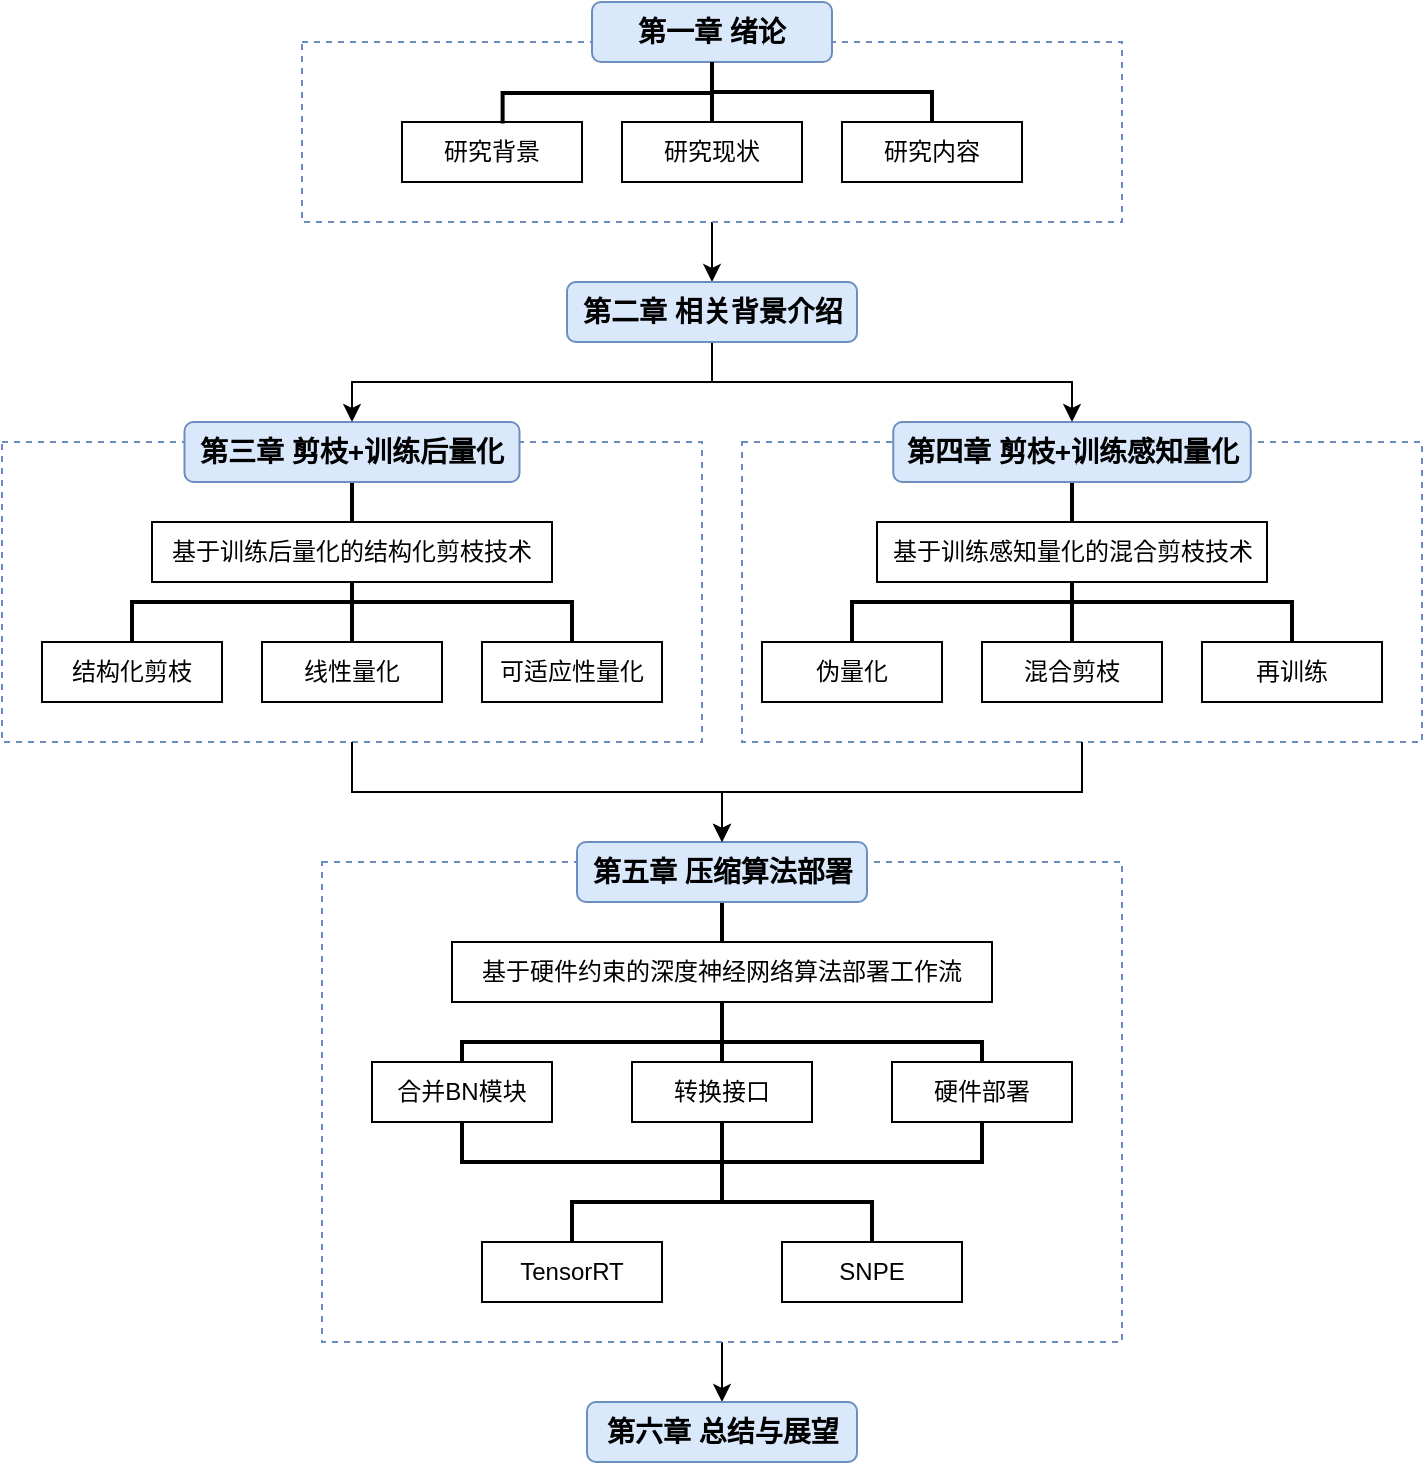 <mxfile version="22.1.11" type="github">
  <diagram name="第 1 页" id="MW0tD9vEuxQ4wjxk8LT8">
    <mxGraphModel dx="1059" dy="515" grid="1" gridSize="10" guides="1" tooltips="1" connect="1" arrows="0" fold="1" page="1" pageScale="1" pageWidth="827" pageHeight="1169" math="0" shadow="0">
      <root>
        <mxCell id="0" />
        <mxCell id="1" parent="0" />
        <mxCell id="IEWdHHS3KTzempWpxFYI-66" value="" style="rounded=0;whiteSpace=wrap;html=1;dashed=1;fillColor=none;strokeColor=#6c8ebf;" vertex="1" parent="1">
          <mxGeometry y="250" width="350" height="150" as="geometry" />
        </mxCell>
        <mxCell id="IEWdHHS3KTzempWpxFYI-67" value="" style="rounded=0;whiteSpace=wrap;html=1;dashed=1;fillColor=none;strokeColor=#6c8ebf;" vertex="1" parent="1">
          <mxGeometry x="370" y="250" width="340" height="150" as="geometry" />
        </mxCell>
        <mxCell id="IEWdHHS3KTzempWpxFYI-84" style="edgeStyle=orthogonalEdgeStyle;rounded=0;orthogonalLoop=1;jettySize=auto;html=1;exitX=0.5;exitY=1;exitDx=0;exitDy=0;entryX=0.5;entryY=0;entryDx=0;entryDy=0;" edge="1" parent="1" source="IEWdHHS3KTzempWpxFYI-68" target="IEWdHHS3KTzempWpxFYI-23">
          <mxGeometry relative="1" as="geometry" />
        </mxCell>
        <mxCell id="IEWdHHS3KTzempWpxFYI-68" value="" style="rounded=0;whiteSpace=wrap;html=1;dashed=1;fillColor=none;strokeColor=#6c8ebf;" vertex="1" parent="1">
          <mxGeometry x="160" y="460" width="400" height="240" as="geometry" />
        </mxCell>
        <mxCell id="IEWdHHS3KTzempWpxFYI-69" style="edgeStyle=orthogonalEdgeStyle;rounded=0;orthogonalLoop=1;jettySize=auto;html=1;exitX=0.5;exitY=1;exitDx=0;exitDy=0;entryX=0.5;entryY=0;entryDx=0;entryDy=0;" edge="1" parent="1" source="IEWdHHS3KTzempWpxFYI-65" target="IEWdHHS3KTzempWpxFYI-4">
          <mxGeometry relative="1" as="geometry" />
        </mxCell>
        <mxCell id="IEWdHHS3KTzempWpxFYI-65" value="" style="rounded=0;whiteSpace=wrap;html=1;dashed=1;fillColor=none;strokeColor=#6c8ebf;" vertex="1" parent="1">
          <mxGeometry x="150" y="50" width="410" height="90" as="geometry" />
        </mxCell>
        <mxCell id="IEWdHHS3KTzempWpxFYI-33" style="rounded=0;orthogonalLoop=1;jettySize=auto;html=1;exitX=0.5;exitY=1;exitDx=0;exitDy=0;entryX=0.5;entryY=0;entryDx=0;entryDy=0;startArrow=none;startFill=0;shape=link;edgeStyle=elbowEdgeStyle;elbow=vertical;width=1;" edge="1" parent="1" source="IEWdHHS3KTzempWpxFYI-3" target="IEWdHHS3KTzempWpxFYI-28">
          <mxGeometry relative="1" as="geometry" />
        </mxCell>
        <mxCell id="IEWdHHS3KTzempWpxFYI-35" style="rounded=0;orthogonalLoop=1;jettySize=auto;html=1;exitX=0.5;exitY=1;exitDx=0;exitDy=0;entryX=0.5;entryY=0;entryDx=0;entryDy=0;shape=link;edgeStyle=elbowEdgeStyle;elbow=vertical;width=1;" edge="1" parent="1" source="IEWdHHS3KTzempWpxFYI-3" target="IEWdHHS3KTzempWpxFYI-29">
          <mxGeometry relative="1" as="geometry" />
        </mxCell>
        <mxCell id="IEWdHHS3KTzempWpxFYI-3" value="第一章 绪论" style="rounded=1;whiteSpace=wrap;html=1;fillColor=#dae8fc;strokeColor=#6c8ebf;fontSize=14;fontStyle=1" vertex="1" parent="1">
          <mxGeometry x="295" y="30" width="120" height="30" as="geometry" />
        </mxCell>
        <mxCell id="IEWdHHS3KTzempWpxFYI-70" style="edgeStyle=orthogonalEdgeStyle;rounded=0;orthogonalLoop=1;jettySize=auto;html=1;exitX=0.5;exitY=1;exitDx=0;exitDy=0;entryX=0.5;entryY=0;entryDx=0;entryDy=0;" edge="1" parent="1" source="IEWdHHS3KTzempWpxFYI-4" target="IEWdHHS3KTzempWpxFYI-5">
          <mxGeometry relative="1" as="geometry" />
        </mxCell>
        <mxCell id="IEWdHHS3KTzempWpxFYI-71" style="edgeStyle=orthogonalEdgeStyle;rounded=0;orthogonalLoop=1;jettySize=auto;html=1;exitX=0.5;exitY=1;exitDx=0;exitDy=0;entryX=0.5;entryY=0;entryDx=0;entryDy=0;" edge="1" parent="1" source="IEWdHHS3KTzempWpxFYI-4" target="IEWdHHS3KTzempWpxFYI-6">
          <mxGeometry relative="1" as="geometry" />
        </mxCell>
        <mxCell id="IEWdHHS3KTzempWpxFYI-4" value="第二章 相关背景介绍" style="rounded=1;whiteSpace=wrap;html=1;fillColor=#dae8fc;strokeColor=#6c8ebf;fontSize=14;fontStyle=1" vertex="1" parent="1">
          <mxGeometry x="282.5" y="170" width="145" height="30" as="geometry" />
        </mxCell>
        <mxCell id="IEWdHHS3KTzempWpxFYI-54" style="edgeStyle=orthogonalEdgeStyle;rounded=0;orthogonalLoop=1;jettySize=auto;html=1;exitX=0.5;exitY=1;exitDx=0;exitDy=0;entryX=0.5;entryY=0;entryDx=0;entryDy=0;shape=link;width=1;" edge="1" parent="1" source="IEWdHHS3KTzempWpxFYI-5" target="IEWdHHS3KTzempWpxFYI-8">
          <mxGeometry relative="1" as="geometry" />
        </mxCell>
        <mxCell id="IEWdHHS3KTzempWpxFYI-5" value="第三章 剪枝+训练后量化" style="rounded=1;whiteSpace=wrap;html=1;fillColor=#dae8fc;strokeColor=#6c8ebf;fontSize=14;fontStyle=1" vertex="1" parent="1">
          <mxGeometry x="91.25" y="240" width="167.5" height="30" as="geometry" />
        </mxCell>
        <mxCell id="IEWdHHS3KTzempWpxFYI-55" style="edgeStyle=orthogonalEdgeStyle;rounded=0;orthogonalLoop=1;jettySize=auto;html=1;exitX=0.5;exitY=1;exitDx=0;exitDy=0;entryX=0.5;entryY=0;entryDx=0;entryDy=0;shape=link;width=1;" edge="1" parent="1" source="IEWdHHS3KTzempWpxFYI-6" target="IEWdHHS3KTzempWpxFYI-9">
          <mxGeometry relative="1" as="geometry" />
        </mxCell>
        <mxCell id="IEWdHHS3KTzempWpxFYI-6" value="第四章 剪枝+训练感知量化" style="rounded=1;whiteSpace=wrap;html=1;fillColor=#dae8fc;strokeColor=#6c8ebf;fontSize=14;fontStyle=1" vertex="1" parent="1">
          <mxGeometry x="445.63" y="240" width="178.75" height="30" as="geometry" />
        </mxCell>
        <mxCell id="IEWdHHS3KTzempWpxFYI-82" style="edgeStyle=orthogonalEdgeStyle;rounded=0;orthogonalLoop=1;jettySize=auto;html=1;exitX=0.5;exitY=1;exitDx=0;exitDy=0;entryX=0.5;entryY=0;entryDx=0;entryDy=0;shape=link;width=1;" edge="1" parent="1" source="IEWdHHS3KTzempWpxFYI-7" target="IEWdHHS3KTzempWpxFYI-17">
          <mxGeometry relative="1" as="geometry" />
        </mxCell>
        <mxCell id="IEWdHHS3KTzempWpxFYI-7" value="第五章 压缩算法部署" style="rounded=1;whiteSpace=wrap;html=1;fillColor=#dae8fc;strokeColor=#6c8ebf;fontSize=14;fontStyle=1" vertex="1" parent="1">
          <mxGeometry x="287.5" y="450" width="145" height="30" as="geometry" />
        </mxCell>
        <mxCell id="IEWdHHS3KTzempWpxFYI-42" style="edgeStyle=orthogonalEdgeStyle;rounded=0;orthogonalLoop=1;jettySize=auto;html=1;exitX=0.5;exitY=1;exitDx=0;exitDy=0;shape=link;width=1;" edge="1" parent="1" source="IEWdHHS3KTzempWpxFYI-8" target="IEWdHHS3KTzempWpxFYI-11">
          <mxGeometry relative="1" as="geometry">
            <Array as="points">
              <mxPoint x="175" y="330" />
              <mxPoint x="65" y="330" />
            </Array>
          </mxGeometry>
        </mxCell>
        <mxCell id="IEWdHHS3KTzempWpxFYI-43" style="edgeStyle=orthogonalEdgeStyle;rounded=0;orthogonalLoop=1;jettySize=auto;html=1;exitX=0.5;exitY=1;exitDx=0;exitDy=0;shape=link;width=1;" edge="1" parent="1" source="IEWdHHS3KTzempWpxFYI-8" target="IEWdHHS3KTzempWpxFYI-12">
          <mxGeometry relative="1" as="geometry" />
        </mxCell>
        <mxCell id="IEWdHHS3KTzempWpxFYI-44" style="edgeStyle=orthogonalEdgeStyle;rounded=0;orthogonalLoop=1;jettySize=auto;html=1;exitX=0.5;exitY=1;exitDx=0;exitDy=0;shape=link;width=1;" edge="1" parent="1" source="IEWdHHS3KTzempWpxFYI-8" target="IEWdHHS3KTzempWpxFYI-13">
          <mxGeometry relative="1" as="geometry">
            <Array as="points">
              <mxPoint x="175" y="330" />
              <mxPoint x="285" y="330" />
            </Array>
          </mxGeometry>
        </mxCell>
        <mxCell id="IEWdHHS3KTzempWpxFYI-8" value="基于训练后量化的结构化剪枝技术" style="rounded=0;whiteSpace=wrap;html=1;" vertex="1" parent="1">
          <mxGeometry x="75" y="290" width="200" height="30" as="geometry" />
        </mxCell>
        <mxCell id="IEWdHHS3KTzempWpxFYI-50" style="edgeStyle=orthogonalEdgeStyle;rounded=0;orthogonalLoop=1;jettySize=auto;html=1;exitX=0.5;exitY=1;exitDx=0;exitDy=0;entryX=0.5;entryY=0;entryDx=0;entryDy=0;shape=link;width=1;" edge="1" parent="1" source="IEWdHHS3KTzempWpxFYI-9" target="IEWdHHS3KTzempWpxFYI-14">
          <mxGeometry relative="1" as="geometry">
            <Array as="points">
              <mxPoint x="535" y="320" />
            </Array>
          </mxGeometry>
        </mxCell>
        <mxCell id="IEWdHHS3KTzempWpxFYI-52" style="edgeStyle=orthogonalEdgeStyle;rounded=0;orthogonalLoop=1;jettySize=auto;html=1;exitX=0.5;exitY=1;exitDx=0;exitDy=0;shape=link;width=1;" edge="1" parent="1" source="IEWdHHS3KTzempWpxFYI-9" target="IEWdHHS3KTzempWpxFYI-26">
          <mxGeometry relative="1" as="geometry">
            <Array as="points">
              <mxPoint x="535" y="330" />
              <mxPoint x="425" y="330" />
            </Array>
          </mxGeometry>
        </mxCell>
        <mxCell id="IEWdHHS3KTzempWpxFYI-53" style="edgeStyle=orthogonalEdgeStyle;rounded=0;orthogonalLoop=1;jettySize=auto;html=1;exitX=0.5;exitY=1;exitDx=0;exitDy=0;entryX=0.5;entryY=0;entryDx=0;entryDy=0;shape=link;width=1;" edge="1" parent="1" source="IEWdHHS3KTzempWpxFYI-9" target="IEWdHHS3KTzempWpxFYI-25">
          <mxGeometry relative="1" as="geometry">
            <Array as="points">
              <mxPoint x="535" y="330" />
              <mxPoint x="645" y="330" />
            </Array>
          </mxGeometry>
        </mxCell>
        <mxCell id="IEWdHHS3KTzempWpxFYI-9" value="基于训练感知量化的混合剪枝技术" style="rounded=0;whiteSpace=wrap;html=1;" vertex="1" parent="1">
          <mxGeometry x="437.5" y="290" width="195" height="30" as="geometry" />
        </mxCell>
        <mxCell id="IEWdHHS3KTzempWpxFYI-11" value="结构化剪枝" style="rounded=0;whiteSpace=wrap;html=1;" vertex="1" parent="1">
          <mxGeometry x="20" y="350" width="90" height="30" as="geometry" />
        </mxCell>
        <mxCell id="IEWdHHS3KTzempWpxFYI-12" value="线性量化" style="rounded=0;whiteSpace=wrap;html=1;" vertex="1" parent="1">
          <mxGeometry x="130" y="350" width="90" height="30" as="geometry" />
        </mxCell>
        <mxCell id="IEWdHHS3KTzempWpxFYI-13" value="可适应性量化" style="rounded=0;whiteSpace=wrap;html=1;" vertex="1" parent="1">
          <mxGeometry x="240" y="350" width="90" height="30" as="geometry" />
        </mxCell>
        <mxCell id="IEWdHHS3KTzempWpxFYI-14" value="混合剪枝" style="rounded=0;whiteSpace=wrap;html=1;" vertex="1" parent="1">
          <mxGeometry x="490" y="350" width="90" height="30" as="geometry" />
        </mxCell>
        <mxCell id="IEWdHHS3KTzempWpxFYI-61" style="edgeStyle=orthogonalEdgeStyle;rounded=0;orthogonalLoop=1;jettySize=auto;html=1;exitX=0.5;exitY=1;exitDx=0;exitDy=0;entryX=0.5;entryY=1;entryDx=0;entryDy=0;shape=link;width=1;" edge="1" parent="1" source="IEWdHHS3KTzempWpxFYI-16" target="IEWdHHS3KTzempWpxFYI-24">
          <mxGeometry relative="1" as="geometry" />
        </mxCell>
        <mxCell id="IEWdHHS3KTzempWpxFYI-16" value="合并BN模块" style="rounded=0;whiteSpace=wrap;html=1;" vertex="1" parent="1">
          <mxGeometry x="185" y="560" width="90" height="30" as="geometry" />
        </mxCell>
        <mxCell id="IEWdHHS3KTzempWpxFYI-79" style="edgeStyle=orthogonalEdgeStyle;rounded=0;orthogonalLoop=1;jettySize=auto;html=1;exitX=0.5;exitY=1;exitDx=0;exitDy=0;entryX=0.5;entryY=0;entryDx=0;entryDy=0;shape=link;width=1;" edge="1" parent="1" source="IEWdHHS3KTzempWpxFYI-17" target="IEWdHHS3KTzempWpxFYI-16">
          <mxGeometry relative="1" as="geometry" />
        </mxCell>
        <mxCell id="IEWdHHS3KTzempWpxFYI-80" style="edgeStyle=orthogonalEdgeStyle;rounded=0;orthogonalLoop=1;jettySize=auto;html=1;exitX=0.5;exitY=1;exitDx=0;exitDy=0;entryX=0.5;entryY=0;entryDx=0;entryDy=0;shape=link;width=1;" edge="1" parent="1" source="IEWdHHS3KTzempWpxFYI-17" target="IEWdHHS3KTzempWpxFYI-24">
          <mxGeometry relative="1" as="geometry" />
        </mxCell>
        <mxCell id="IEWdHHS3KTzempWpxFYI-81" style="edgeStyle=orthogonalEdgeStyle;rounded=0;orthogonalLoop=1;jettySize=auto;html=1;exitX=0.5;exitY=1;exitDx=0;exitDy=0;entryX=0.5;entryY=0;entryDx=0;entryDy=0;shape=link;width=1;" edge="1" parent="1" source="IEWdHHS3KTzempWpxFYI-17" target="IEWdHHS3KTzempWpxFYI-31">
          <mxGeometry relative="1" as="geometry" />
        </mxCell>
        <mxCell id="IEWdHHS3KTzempWpxFYI-17" value="&lt;div style=&quot;line-height: 19px;&quot;&gt;&lt;span style=&quot;background-color: rgb(255, 255, 255);&quot;&gt;&lt;font style=&quot;font-size: 12px;&quot; face=&quot;Helvetica&quot;&gt;基于硬件约束的深度神经网络算法部署工作流&lt;/font&gt;&lt;/span&gt;&lt;/div&gt;" style="rounded=0;whiteSpace=wrap;html=1;strokeColor=default;" vertex="1" parent="1">
          <mxGeometry x="225" y="500" width="270" height="30" as="geometry" />
        </mxCell>
        <mxCell id="IEWdHHS3KTzempWpxFYI-20" value="TensorRT" style="rounded=0;whiteSpace=wrap;html=1;" vertex="1" parent="1">
          <mxGeometry x="240" y="650" width="90" height="30" as="geometry" />
        </mxCell>
        <mxCell id="IEWdHHS3KTzempWpxFYI-21" value="SNPE" style="rounded=0;whiteSpace=wrap;html=1;" vertex="1" parent="1">
          <mxGeometry x="390" y="650" width="90" height="30" as="geometry" />
        </mxCell>
        <mxCell id="IEWdHHS3KTzempWpxFYI-23" value="第六章 总结与展望" style="rounded=1;whiteSpace=wrap;html=1;fillColor=#dae8fc;strokeColor=#6c8ebf;fontSize=14;fontStyle=1" vertex="1" parent="1">
          <mxGeometry x="292.5" y="730" width="135" height="30" as="geometry" />
        </mxCell>
        <mxCell id="IEWdHHS3KTzempWpxFYI-63" style="edgeStyle=orthogonalEdgeStyle;rounded=0;orthogonalLoop=1;jettySize=auto;html=1;exitX=0.5;exitY=1;exitDx=0;exitDy=0;shape=link;width=1;" edge="1" parent="1" source="IEWdHHS3KTzempWpxFYI-24" target="IEWdHHS3KTzempWpxFYI-20">
          <mxGeometry relative="1" as="geometry">
            <Array as="points">
              <mxPoint x="360" y="630" />
              <mxPoint x="285" y="630" />
            </Array>
          </mxGeometry>
        </mxCell>
        <mxCell id="IEWdHHS3KTzempWpxFYI-64" style="edgeStyle=orthogonalEdgeStyle;rounded=0;orthogonalLoop=1;jettySize=auto;html=1;exitX=0.5;exitY=1;exitDx=0;exitDy=0;entryX=0.5;entryY=0;entryDx=0;entryDy=0;shape=link;width=1;" edge="1" parent="1" source="IEWdHHS3KTzempWpxFYI-24" target="IEWdHHS3KTzempWpxFYI-21">
          <mxGeometry relative="1" as="geometry">
            <Array as="points">
              <mxPoint x="360" y="630" />
              <mxPoint x="435" y="630" />
            </Array>
          </mxGeometry>
        </mxCell>
        <mxCell id="IEWdHHS3KTzempWpxFYI-24" value="转换接口" style="rounded=0;whiteSpace=wrap;html=1;" vertex="1" parent="1">
          <mxGeometry x="315" y="560" width="90" height="30" as="geometry" />
        </mxCell>
        <mxCell id="IEWdHHS3KTzempWpxFYI-25" value="再训练" style="rounded=0;whiteSpace=wrap;html=1;" vertex="1" parent="1">
          <mxGeometry x="600" y="350" width="90" height="30" as="geometry" />
        </mxCell>
        <mxCell id="IEWdHHS3KTzempWpxFYI-26" value="伪量化" style="rounded=0;whiteSpace=wrap;html=1;" vertex="1" parent="1">
          <mxGeometry x="380" y="350" width="90" height="30" as="geometry" />
        </mxCell>
        <mxCell id="IEWdHHS3KTzempWpxFYI-28" value="研究现状" style="rounded=0;whiteSpace=wrap;html=1;" vertex="1" parent="1">
          <mxGeometry x="310" y="90" width="90" height="30" as="geometry" />
        </mxCell>
        <mxCell id="IEWdHHS3KTzempWpxFYI-29" value="研究内容" style="rounded=0;whiteSpace=wrap;html=1;" vertex="1" parent="1">
          <mxGeometry x="420" y="90" width="90" height="30" as="geometry" />
        </mxCell>
        <mxCell id="IEWdHHS3KTzempWpxFYI-30" value="研究背景" style="rounded=0;whiteSpace=wrap;html=1;" vertex="1" parent="1">
          <mxGeometry x="200" y="90" width="90" height="30" as="geometry" />
        </mxCell>
        <mxCell id="IEWdHHS3KTzempWpxFYI-62" style="edgeStyle=orthogonalEdgeStyle;rounded=0;orthogonalLoop=1;jettySize=auto;html=1;exitX=0.5;exitY=1;exitDx=0;exitDy=0;entryX=0.5;entryY=1;entryDx=0;entryDy=0;shape=link;width=1;" edge="1" parent="1" source="IEWdHHS3KTzempWpxFYI-31" target="IEWdHHS3KTzempWpxFYI-24">
          <mxGeometry relative="1" as="geometry" />
        </mxCell>
        <mxCell id="IEWdHHS3KTzempWpxFYI-31" value="硬件部署" style="rounded=0;whiteSpace=wrap;html=1;" vertex="1" parent="1">
          <mxGeometry x="445" y="560" width="90" height="30" as="geometry" />
        </mxCell>
        <mxCell id="IEWdHHS3KTzempWpxFYI-32" style="rounded=0;orthogonalLoop=1;jettySize=auto;html=1;entryX=0.559;entryY=0.023;entryDx=0;entryDy=0;entryPerimeter=0;exitX=0.5;exitY=1;exitDx=0;exitDy=0;startArrow=none;startFill=0;shape=link;edgeStyle=elbowEdgeStyle;elbow=vertical;width=1;" edge="1" parent="1" source="IEWdHHS3KTzempWpxFYI-3" target="IEWdHHS3KTzempWpxFYI-30">
          <mxGeometry relative="1" as="geometry" />
        </mxCell>
        <mxCell id="IEWdHHS3KTzempWpxFYI-72" style="edgeStyle=orthogonalEdgeStyle;rounded=0;orthogonalLoop=1;jettySize=auto;html=1;exitX=0.5;exitY=1;exitDx=0;exitDy=0;entryX=0.5;entryY=0;entryDx=0;entryDy=0;" edge="1" parent="1" source="IEWdHHS3KTzempWpxFYI-66" target="IEWdHHS3KTzempWpxFYI-7">
          <mxGeometry relative="1" as="geometry" />
        </mxCell>
        <mxCell id="IEWdHHS3KTzempWpxFYI-76" style="edgeStyle=orthogonalEdgeStyle;rounded=0;orthogonalLoop=1;jettySize=auto;html=1;exitX=0.5;exitY=1;exitDx=0;exitDy=0;entryX=0.5;entryY=0;entryDx=0;entryDy=0;" edge="1" parent="1" source="IEWdHHS3KTzempWpxFYI-67" target="IEWdHHS3KTzempWpxFYI-7">
          <mxGeometry relative="1" as="geometry" />
        </mxCell>
      </root>
    </mxGraphModel>
  </diagram>
</mxfile>
